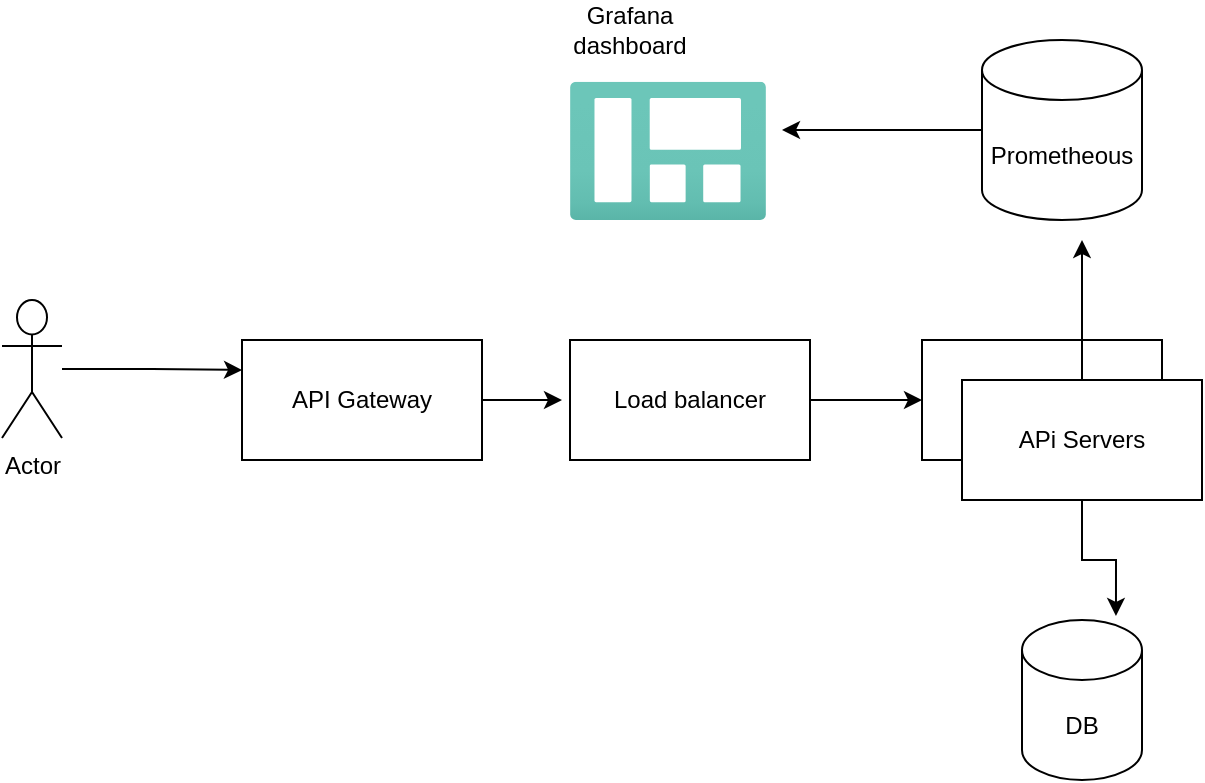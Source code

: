 <mxfile version="20.3.0" type="device"><diagram id="QEeJiFaK974G2YAC-Joa" name="System Design"><mxGraphModel dx="1106" dy="839" grid="1" gridSize="10" guides="1" tooltips="1" connect="1" arrows="1" fold="1" page="1" pageScale="1" pageWidth="827" pageHeight="1169" math="0" shadow="0"><root><mxCell id="0"/><mxCell id="1" parent="0"/><mxCell id="R4Ttpk3oS3Nlpn3-gmmf-13" style="edgeStyle=orthogonalEdgeStyle;rounded=0;orthogonalLoop=1;jettySize=auto;html=1;entryX=0;entryY=0.25;entryDx=0;entryDy=0;" edge="1" parent="1" source="R4Ttpk3oS3Nlpn3-gmmf-2" target="R4Ttpk3oS3Nlpn3-gmmf-3"><mxGeometry relative="1" as="geometry"/></mxCell><mxCell id="R4Ttpk3oS3Nlpn3-gmmf-2" value="Actor" style="shape=umlActor;verticalLabelPosition=bottom;verticalAlign=top;html=1;outlineConnect=0;" vertex="1" parent="1"><mxGeometry x="70" y="230" width="30" height="69" as="geometry"/></mxCell><mxCell id="R4Ttpk3oS3Nlpn3-gmmf-14" style="edgeStyle=orthogonalEdgeStyle;rounded=0;orthogonalLoop=1;jettySize=auto;html=1;" edge="1" parent="1" source="R4Ttpk3oS3Nlpn3-gmmf-3"><mxGeometry relative="1" as="geometry"><mxPoint x="350" y="280" as="targetPoint"/></mxGeometry></mxCell><mxCell id="R4Ttpk3oS3Nlpn3-gmmf-3" value="API Gateway" style="rounded=0;whiteSpace=wrap;html=1;" vertex="1" parent="1"><mxGeometry x="190" y="250" width="120" height="60" as="geometry"/></mxCell><mxCell id="R4Ttpk3oS3Nlpn3-gmmf-15" style="edgeStyle=orthogonalEdgeStyle;rounded=0;orthogonalLoop=1;jettySize=auto;html=1;entryX=0;entryY=0.5;entryDx=0;entryDy=0;" edge="1" parent="1" source="R4Ttpk3oS3Nlpn3-gmmf-4" target="R4Ttpk3oS3Nlpn3-gmmf-5"><mxGeometry relative="1" as="geometry"/></mxCell><mxCell id="R4Ttpk3oS3Nlpn3-gmmf-4" value="Load balancer" style="rounded=0;whiteSpace=wrap;html=1;" vertex="1" parent="1"><mxGeometry x="354" y="250" width="120" height="60" as="geometry"/></mxCell><mxCell id="R4Ttpk3oS3Nlpn3-gmmf-5" value="" style="rounded=0;whiteSpace=wrap;html=1;" vertex="1" parent="1"><mxGeometry x="530" y="250" width="120" height="60" as="geometry"/></mxCell><mxCell id="R4Ttpk3oS3Nlpn3-gmmf-16" style="edgeStyle=orthogonalEdgeStyle;rounded=0;orthogonalLoop=1;jettySize=auto;html=1;entryX=0.783;entryY=-0.025;entryDx=0;entryDy=0;entryPerimeter=0;" edge="1" parent="1" source="R4Ttpk3oS3Nlpn3-gmmf-6" target="R4Ttpk3oS3Nlpn3-gmmf-7"><mxGeometry relative="1" as="geometry"/></mxCell><mxCell id="R4Ttpk3oS3Nlpn3-gmmf-17" style="edgeStyle=orthogonalEdgeStyle;rounded=0;orthogonalLoop=1;jettySize=auto;html=1;" edge="1" parent="1" source="R4Ttpk3oS3Nlpn3-gmmf-6"><mxGeometry relative="1" as="geometry"><mxPoint x="610" y="200" as="targetPoint"/></mxGeometry></mxCell><mxCell id="R4Ttpk3oS3Nlpn3-gmmf-6" value="APi Servers" style="rounded=0;whiteSpace=wrap;html=1;" vertex="1" parent="1"><mxGeometry x="550" y="270" width="120" height="60" as="geometry"/></mxCell><mxCell id="R4Ttpk3oS3Nlpn3-gmmf-7" value="DB" style="shape=cylinder3;whiteSpace=wrap;html=1;boundedLbl=1;backgroundOutline=1;size=15;" vertex="1" parent="1"><mxGeometry x="580" y="390" width="60" height="80" as="geometry"/></mxCell><mxCell id="R4Ttpk3oS3Nlpn3-gmmf-18" style="edgeStyle=orthogonalEdgeStyle;rounded=0;orthogonalLoop=1;jettySize=auto;html=1;" edge="1" parent="1" source="R4Ttpk3oS3Nlpn3-gmmf-9"><mxGeometry relative="1" as="geometry"><mxPoint x="460" y="145" as="targetPoint"/></mxGeometry></mxCell><mxCell id="R4Ttpk3oS3Nlpn3-gmmf-9" value="Prometheous" style="shape=cylinder3;whiteSpace=wrap;html=1;boundedLbl=1;backgroundOutline=1;size=15;" vertex="1" parent="1"><mxGeometry x="560" y="100" width="80" height="90" as="geometry"/></mxCell><mxCell id="R4Ttpk3oS3Nlpn3-gmmf-11" value="" style="aspect=fixed;html=1;points=[];align=center;image;fontSize=12;image=img/lib/azure2/general/Dashboard.svg;" vertex="1" parent="1"><mxGeometry x="354" y="120.82" width="98" height="69.18" as="geometry"/></mxCell><mxCell id="R4Ttpk3oS3Nlpn3-gmmf-19" value="Grafana dashboard" style="text;html=1;strokeColor=none;fillColor=none;align=center;verticalAlign=middle;whiteSpace=wrap;rounded=0;" vertex="1" parent="1"><mxGeometry x="354" y="80" width="60" height="30" as="geometry"/></mxCell></root></mxGraphModel></diagram></mxfile>